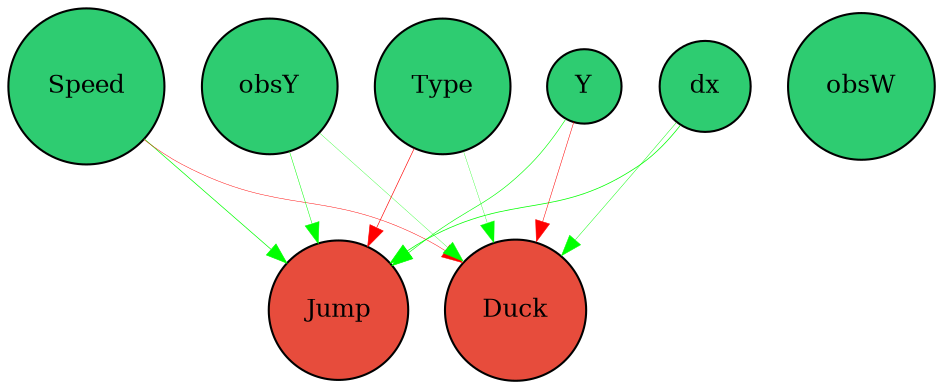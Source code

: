 digraph {
	node [fontsize=12 height=0.2 shape=circle style=filled width=0.2]
	dx [fillcolor="#2ecc71"]
	Speed [fillcolor="#2ecc71"]
	obsW [fillcolor="#2ecc71"]
	obsY [fillcolor="#2ecc71"]
	Type [fillcolor="#2ecc71"]
	Y [fillcolor="#2ecc71"]
	Jump [fillcolor="#e74c3c"]
	Duck [fillcolor="#e74c3c"]
	Y -> Jump [color=green penwidth=0.29862236671725906 style=solid]
	Y -> Duck [color=red penwidth=0.24770961516710416 style=solid]
	dx -> Jump [color=green penwidth=0.35949545143534556 style=solid]
	dx -> Duck [color=green penwidth=0.2191646357905367 style=solid]
	Type -> Jump [color=red penwidth=0.3062187417520251 style=solid]
	Type -> Duck [color=green penwidth=0.15362280391513256 style=solid]
	obsY -> Jump [color=green penwidth=0.23866233931448674 style=solid]
	obsY -> Duck [color=green penwidth=0.15773270225235372 style=solid]
	Speed -> Jump [color=green penwidth=0.33952146009273454 style=solid]
	Speed -> Duck [color=red penwidth=0.21761691558076016 style=solid]
}
